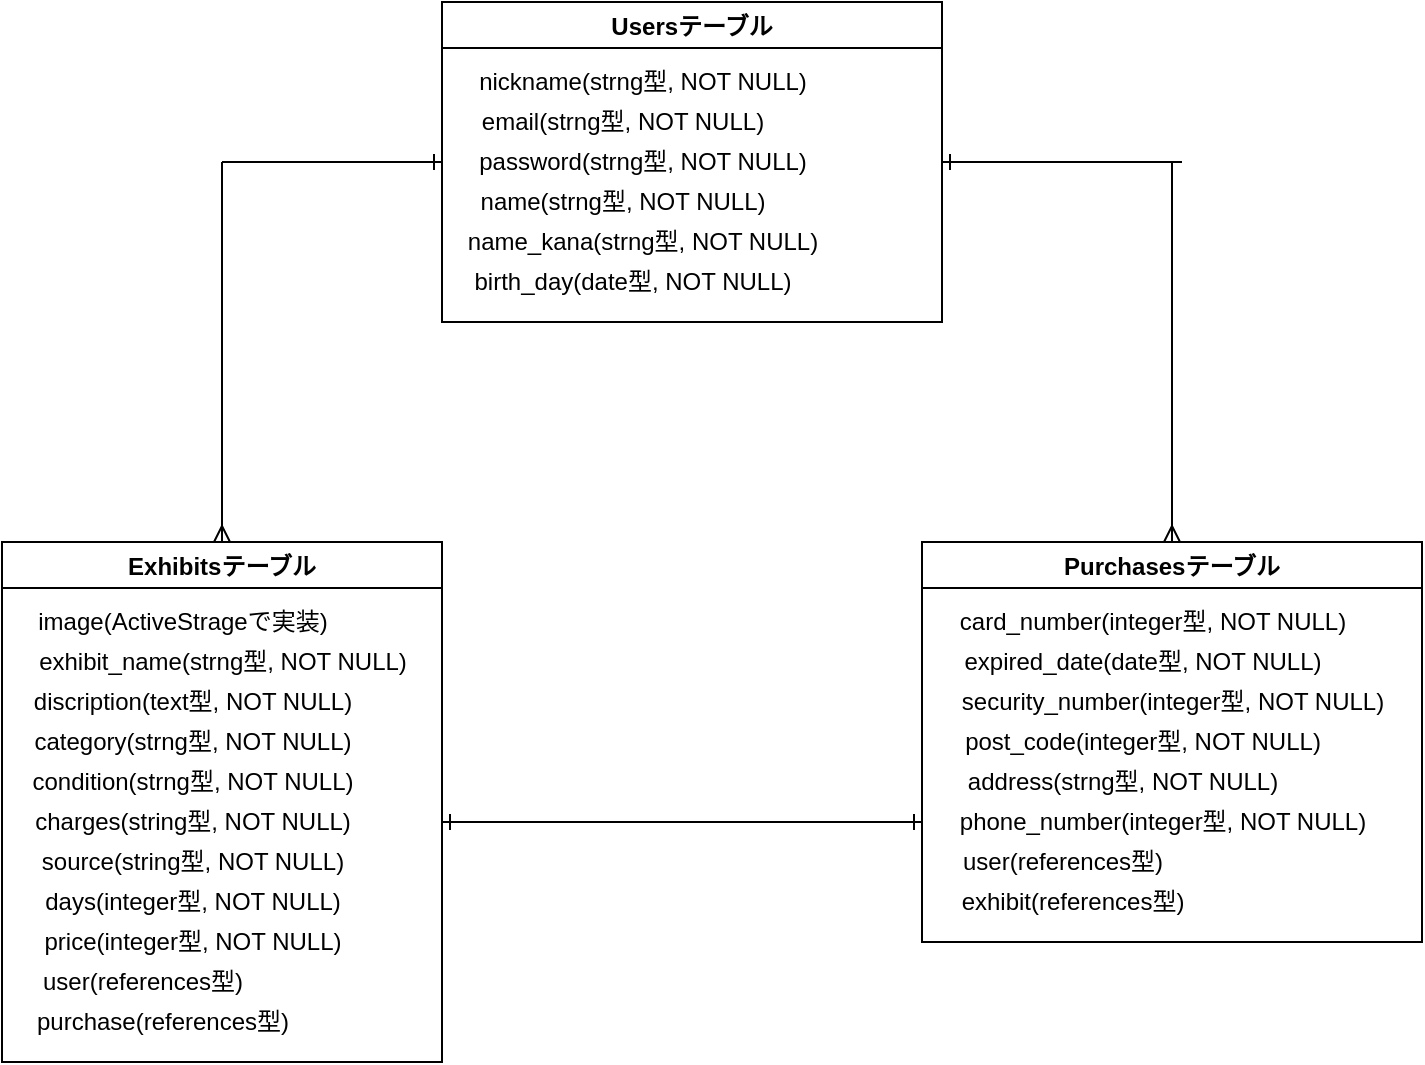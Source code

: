 <mxfile>
    <diagram id="UtsbdVYM3buj4zv3ttZR" name="ページ1">
        <mxGraphModel dx="725" dy="407" grid="1" gridSize="10" guides="1" tooltips="1" connect="1" arrows="1" fold="1" page="1" pageScale="1" pageWidth="827" pageHeight="1169" math="0" shadow="0">
            <root>
                <mxCell id="0"/>
                <mxCell id="1" parent="0"/>
                <mxCell id="63" style="edgeStyle=orthogonalEdgeStyle;rounded=1;sketch=0;orthogonalLoop=1;jettySize=auto;html=1;exitX=0;exitY=0.5;exitDx=0;exitDy=0;startArrow=ERone;startFill=0;endArrow=none;endFill=0;" parent="1" source="4" edge="1">
                    <mxGeometry relative="1" as="geometry">
                        <mxPoint x="130" y="90" as="targetPoint"/>
                    </mxGeometry>
                </mxCell>
                <mxCell id="66" style="edgeStyle=orthogonalEdgeStyle;rounded=1;sketch=0;orthogonalLoop=1;jettySize=auto;html=1;exitX=1;exitY=0.5;exitDx=0;exitDy=0;startArrow=ERone;startFill=0;endArrow=none;endFill=0;" parent="1" source="4" edge="1">
                    <mxGeometry relative="1" as="geometry">
                        <mxPoint x="610" y="90" as="targetPoint"/>
                    </mxGeometry>
                </mxCell>
                <mxCell id="4" value="Usersテーブル" style="swimlane;rounded=0;sketch=0;" parent="1" vertex="1">
                    <mxGeometry x="240" y="10" width="250" height="160" as="geometry"/>
                </mxCell>
                <mxCell id="8" value="password(strng型, NOT NULL)" style="text;html=1;align=center;verticalAlign=middle;resizable=0;points=[];autosize=1;strokeColor=none;" parent="4" vertex="1">
                    <mxGeometry x="10" y="70" width="180" height="20" as="geometry"/>
                </mxCell>
                <mxCell id="9" value="name(strng型, NOT NULL)" style="text;html=1;align=center;verticalAlign=middle;resizable=0;points=[];autosize=1;strokeColor=none;" parent="4" vertex="1">
                    <mxGeometry x="10" y="90" width="160" height="20" as="geometry"/>
                </mxCell>
                <mxCell id="6" value="nickname(strng型, NOT NULL)" style="text;html=1;align=center;verticalAlign=middle;resizable=0;points=[];autosize=1;strokeColor=none;" parent="4" vertex="1">
                    <mxGeometry x="10" y="30" width="180" height="20" as="geometry"/>
                </mxCell>
                <mxCell id="7" value="email(strng型, NOT NULL)" style="text;html=1;align=center;verticalAlign=middle;resizable=0;points=[];autosize=1;strokeColor=none;" parent="4" vertex="1">
                    <mxGeometry x="10" y="50" width="160" height="20" as="geometry"/>
                </mxCell>
                <mxCell id="11" value="name_kana(strng型, NOT NULL)" style="text;html=1;align=center;verticalAlign=middle;resizable=0;points=[];autosize=1;strokeColor=none;" parent="4" vertex="1">
                    <mxGeometry x="5" y="110" width="190" height="20" as="geometry"/>
                </mxCell>
                <mxCell id="16" value="birth_day(date型, NOT NULL)" style="text;html=1;align=center;verticalAlign=middle;resizable=0;points=[];autosize=1;strokeColor=none;" parent="4" vertex="1">
                    <mxGeometry x="10" y="130" width="170" height="20" as="geometry"/>
                </mxCell>
                <mxCell id="61" style="edgeStyle=orthogonalEdgeStyle;rounded=1;sketch=0;orthogonalLoop=1;jettySize=auto;html=1;startArrow=ERone;startFill=0;endArrow=ERone;endFill=0;" parent="1" edge="1">
                    <mxGeometry relative="1" as="geometry">
                        <mxPoint x="480" y="420" as="targetPoint"/>
                        <mxPoint x="240" y="420" as="sourcePoint"/>
                    </mxGeometry>
                </mxCell>
                <mxCell id="62" style="edgeStyle=orthogonalEdgeStyle;rounded=1;sketch=0;orthogonalLoop=1;jettySize=auto;html=1;exitX=0.5;exitY=0;exitDx=0;exitDy=0;startArrow=ERmany;startFill=0;endArrow=none;endFill=0;" parent="1" source="17" edge="1">
                    <mxGeometry relative="1" as="geometry">
                        <mxPoint x="130" y="90" as="targetPoint"/>
                    </mxGeometry>
                </mxCell>
                <mxCell id="17" value="Exhibitsテーブル" style="swimlane;rounded=0;sketch=0;fillColor=none;" parent="1" vertex="1">
                    <mxGeometry x="20" y="280" width="220" height="260" as="geometry"/>
                </mxCell>
                <mxCell id="18" value="discription(text型, NOT NULL)" style="text;html=1;align=center;verticalAlign=middle;resizable=0;points=[];autosize=1;strokeColor=none;" parent="17" vertex="1">
                    <mxGeometry x="10" y="70" width="170" height="20" as="geometry"/>
                </mxCell>
                <mxCell id="20" value="image(ActiveStrageで実装)" style="text;html=1;align=center;verticalAlign=middle;resizable=0;points=[];autosize=1;strokeColor=none;" parent="17" vertex="1">
                    <mxGeometry x="10" y="30" width="160" height="20" as="geometry"/>
                </mxCell>
                <mxCell id="21" value="category(strng型, NOT NULL)" style="text;html=1;align=center;verticalAlign=middle;resizable=0;points=[];autosize=1;strokeColor=none;" parent="17" vertex="1">
                    <mxGeometry x="10" y="90" width="170" height="20" as="geometry"/>
                </mxCell>
                <mxCell id="22" value="exhibit_name(strng型, NOT NULL)" style="text;html=1;align=center;verticalAlign=middle;resizable=0;points=[];autosize=1;strokeColor=none;" parent="17" vertex="1">
                    <mxGeometry x="10" y="50" width="200" height="20" as="geometry"/>
                </mxCell>
                <mxCell id="23" value="condition(strng型, NOT NULL)" style="text;html=1;align=center;verticalAlign=middle;resizable=0;points=[];autosize=1;strokeColor=none;" parent="17" vertex="1">
                    <mxGeometry x="5" y="110" width="180" height="20" as="geometry"/>
                </mxCell>
                <mxCell id="24" value="charges(string型, NOT NULL)" style="text;html=1;align=center;verticalAlign=middle;resizable=0;points=[];autosize=1;strokeColor=none;" parent="17" vertex="1">
                    <mxGeometry x="10" y="130" width="170" height="20" as="geometry"/>
                </mxCell>
                <mxCell id="34" value="days(integer型, NOT NULL)" style="text;html=1;align=center;verticalAlign=middle;resizable=0;points=[];autosize=1;strokeColor=none;" parent="17" vertex="1">
                    <mxGeometry x="15" y="170" width="160" height="20" as="geometry"/>
                </mxCell>
                <mxCell id="35" value="price(integer型, NOT NULL)" style="text;html=1;align=center;verticalAlign=middle;resizable=0;points=[];autosize=1;strokeColor=none;" parent="17" vertex="1">
                    <mxGeometry x="15" y="190" width="160" height="20" as="geometry"/>
                </mxCell>
                <mxCell id="48" value="purchase(references型)" style="text;html=1;align=center;verticalAlign=middle;resizable=0;points=[];autosize=1;strokeColor=none;" parent="17" vertex="1">
                    <mxGeometry x="10" y="230" width="140" height="20" as="geometry"/>
                </mxCell>
                <mxCell id="65" style="edgeStyle=orthogonalEdgeStyle;rounded=1;sketch=0;orthogonalLoop=1;jettySize=auto;html=1;exitX=0.5;exitY=0;exitDx=0;exitDy=0;startArrow=ERmany;startFill=0;endArrow=none;endFill=0;" parent="1" source="25" edge="1">
                    <mxGeometry relative="1" as="geometry">
                        <mxPoint x="605" y="90" as="targetPoint"/>
                        <Array as="points">
                            <mxPoint x="605" y="140"/>
                            <mxPoint x="605" y="140"/>
                        </Array>
                    </mxGeometry>
                </mxCell>
                <mxCell id="25" value="Purchasesテーブル" style="swimlane;rounded=0;sketch=0;" parent="1" vertex="1">
                    <mxGeometry x="480" y="280" width="250" height="200" as="geometry"/>
                </mxCell>
                <mxCell id="26" value="security_number(integer型, NOT NULL)" style="text;html=1;align=center;verticalAlign=middle;resizable=0;points=[];autosize=1;strokeColor=none;" parent="25" vertex="1">
                    <mxGeometry x="10" y="70" width="230" height="20" as="geometry"/>
                </mxCell>
                <mxCell id="27" value="post_code(integer型, NOT NULL)" style="text;html=1;align=center;verticalAlign=middle;resizable=0;points=[];autosize=1;strokeColor=none;" parent="25" vertex="1">
                    <mxGeometry x="15" y="90" width="190" height="20" as="geometry"/>
                </mxCell>
                <mxCell id="28" value="card_number(integer型, NOT NULL)" style="text;html=1;align=center;verticalAlign=middle;resizable=0;points=[];autosize=1;strokeColor=none;" parent="25" vertex="1">
                    <mxGeometry x="10" y="30" width="210" height="20" as="geometry"/>
                </mxCell>
                <mxCell id="30" value="expired_date(date型, NOT NULL)" style="text;html=1;align=center;verticalAlign=middle;resizable=0;points=[];autosize=1;strokeColor=none;" parent="25" vertex="1">
                    <mxGeometry x="15" y="50" width="190" height="20" as="geometry"/>
                </mxCell>
                <mxCell id="31" value="address(strng型, NOT NULL)" style="text;html=1;align=center;verticalAlign=middle;resizable=0;points=[];autosize=1;strokeColor=none;" parent="25" vertex="1">
                    <mxGeometry x="15" y="110" width="170" height="20" as="geometry"/>
                </mxCell>
                <mxCell id="49" value="user(references型)" style="text;html=1;align=center;verticalAlign=middle;resizable=0;points=[];autosize=1;strokeColor=none;" parent="25" vertex="1">
                    <mxGeometry x="10" y="150" width="120" height="20" as="geometry"/>
                </mxCell>
                <mxCell id="59" value="exhibit(references型)" style="text;html=1;align=center;verticalAlign=middle;resizable=0;points=[];autosize=1;" parent="25" vertex="1">
                    <mxGeometry x="10" y="170" width="130" height="20" as="geometry"/>
                </mxCell>
                <mxCell id="46" value="phone_number(integer型, NOT NULL)" style="text;html=1;align=center;verticalAlign=middle;resizable=0;points=[];autosize=1;strokeColor=none;" parent="25" vertex="1">
                    <mxGeometry x="10" y="130" width="220" height="20" as="geometry"/>
                </mxCell>
                <mxCell id="33" value="source(string型, NOT NULL)" style="text;html=1;align=center;verticalAlign=middle;resizable=0;points=[];autosize=1;strokeColor=none;" parent="1" vertex="1">
                    <mxGeometry x="30" y="430" width="170" height="20" as="geometry"/>
                </mxCell>
                <mxCell id="47" value="user(references型)" style="text;html=1;align=center;verticalAlign=middle;resizable=0;points=[];autosize=1;strokeColor=none;" parent="1" vertex="1">
                    <mxGeometry x="30" y="490" width="120" height="20" as="geometry"/>
                </mxCell>
            </root>
        </mxGraphModel>
    </diagram>
</mxfile>